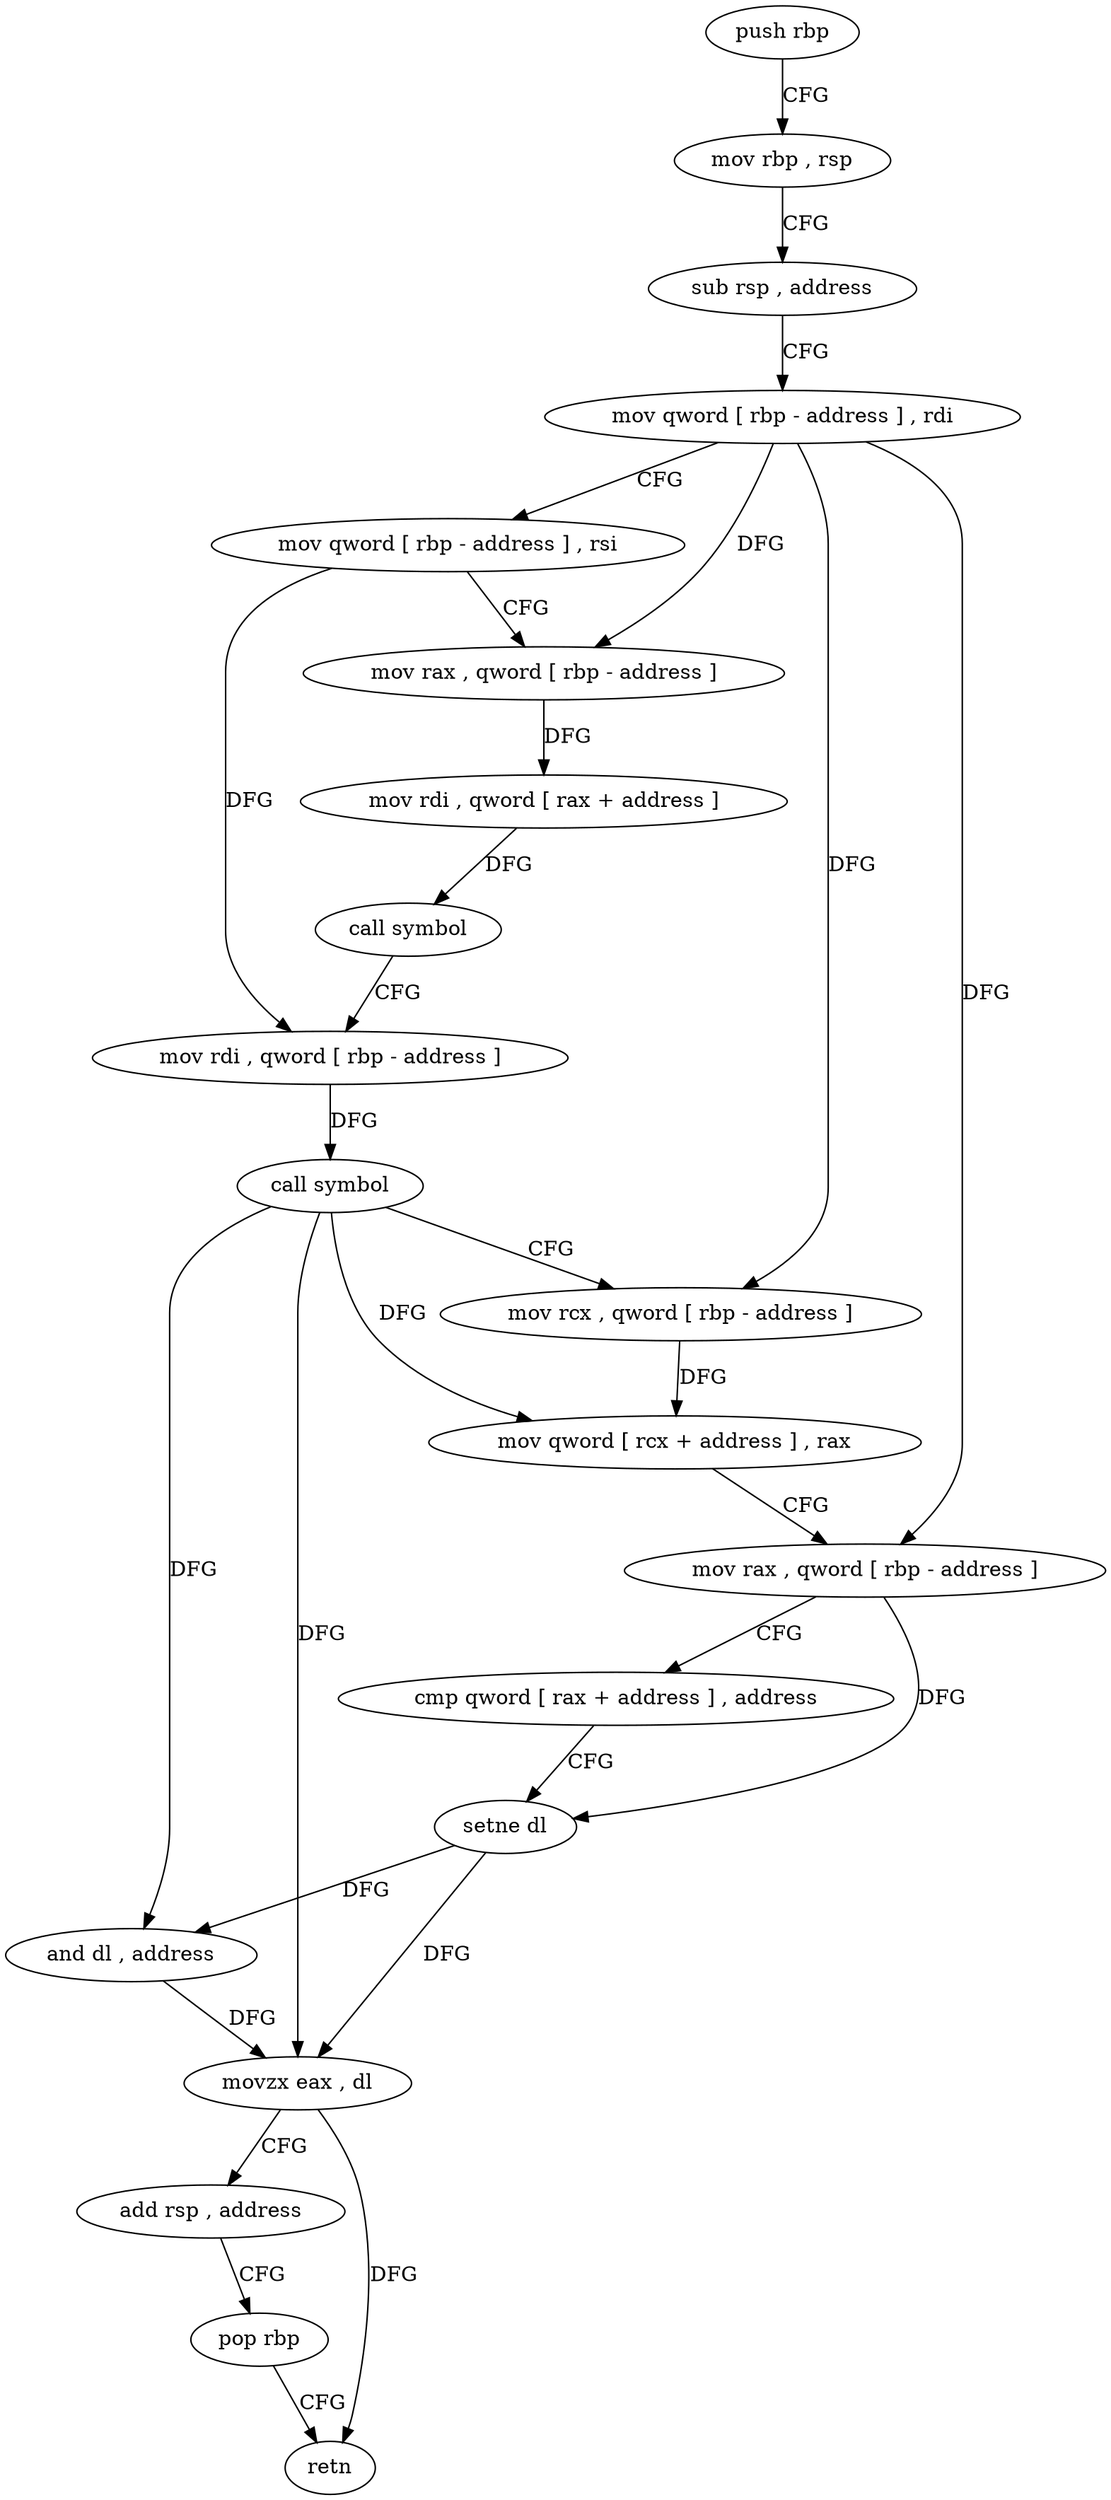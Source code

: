 digraph "func" {
"177456" [label = "push rbp" ]
"177457" [label = "mov rbp , rsp" ]
"177460" [label = "sub rsp , address" ]
"177464" [label = "mov qword [ rbp - address ] , rdi" ]
"177468" [label = "mov qword [ rbp - address ] , rsi" ]
"177472" [label = "mov rax , qword [ rbp - address ]" ]
"177476" [label = "mov rdi , qword [ rax + address ]" ]
"177480" [label = "call symbol" ]
"177485" [label = "mov rdi , qword [ rbp - address ]" ]
"177489" [label = "call symbol" ]
"177494" [label = "mov rcx , qword [ rbp - address ]" ]
"177498" [label = "mov qword [ rcx + address ] , rax" ]
"177502" [label = "mov rax , qword [ rbp - address ]" ]
"177506" [label = "cmp qword [ rax + address ] , address" ]
"177511" [label = "setne dl" ]
"177514" [label = "and dl , address" ]
"177517" [label = "movzx eax , dl" ]
"177520" [label = "add rsp , address" ]
"177524" [label = "pop rbp" ]
"177525" [label = "retn" ]
"177456" -> "177457" [ label = "CFG" ]
"177457" -> "177460" [ label = "CFG" ]
"177460" -> "177464" [ label = "CFG" ]
"177464" -> "177468" [ label = "CFG" ]
"177464" -> "177472" [ label = "DFG" ]
"177464" -> "177494" [ label = "DFG" ]
"177464" -> "177502" [ label = "DFG" ]
"177468" -> "177472" [ label = "CFG" ]
"177468" -> "177485" [ label = "DFG" ]
"177472" -> "177476" [ label = "DFG" ]
"177476" -> "177480" [ label = "DFG" ]
"177480" -> "177485" [ label = "CFG" ]
"177485" -> "177489" [ label = "DFG" ]
"177489" -> "177494" [ label = "CFG" ]
"177489" -> "177498" [ label = "DFG" ]
"177489" -> "177514" [ label = "DFG" ]
"177489" -> "177517" [ label = "DFG" ]
"177494" -> "177498" [ label = "DFG" ]
"177498" -> "177502" [ label = "CFG" ]
"177502" -> "177506" [ label = "CFG" ]
"177502" -> "177511" [ label = "DFG" ]
"177506" -> "177511" [ label = "CFG" ]
"177511" -> "177514" [ label = "DFG" ]
"177511" -> "177517" [ label = "DFG" ]
"177514" -> "177517" [ label = "DFG" ]
"177517" -> "177520" [ label = "CFG" ]
"177517" -> "177525" [ label = "DFG" ]
"177520" -> "177524" [ label = "CFG" ]
"177524" -> "177525" [ label = "CFG" ]
}
